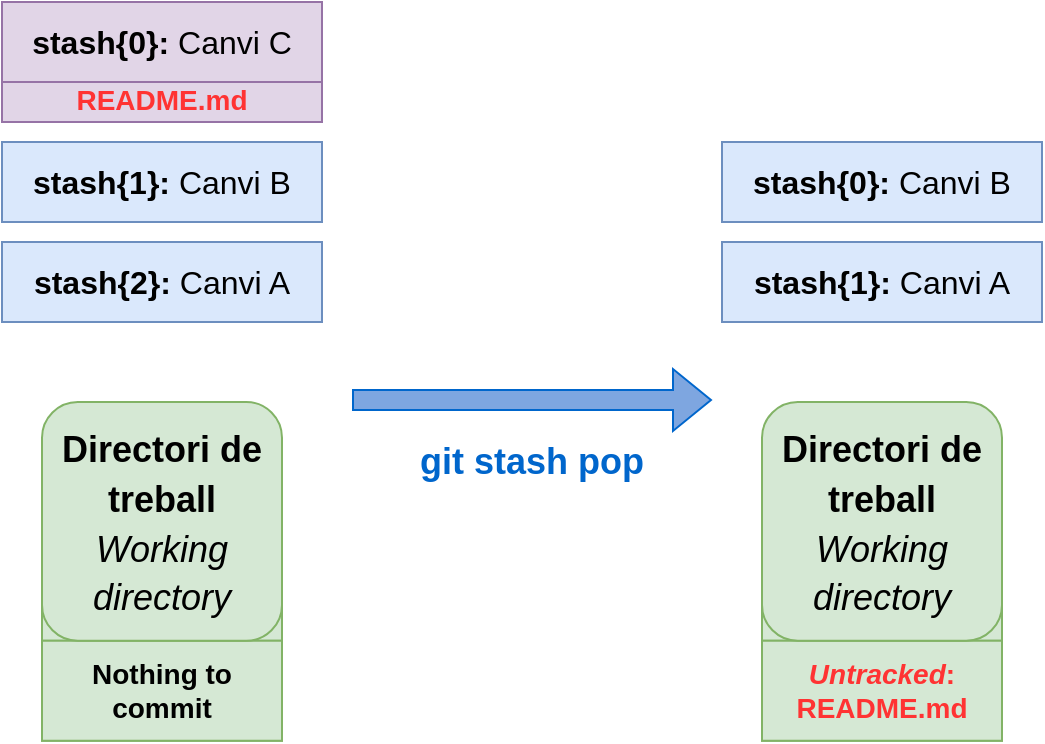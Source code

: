 <mxfile version="24.8.0">
  <diagram name="Pàgina-1" id="oMXp2A7B2WiK8wNI1ypx">
    <mxGraphModel dx="1434" dy="754" grid="1" gridSize="10" guides="1" tooltips="1" connect="1" arrows="1" fold="1" page="1" pageScale="1" pageWidth="827" pageHeight="1169" math="0" shadow="0">
      <root>
        <mxCell id="0" />
        <mxCell id="1" parent="0" />
        <mxCell id="DcFeNVow8eWx_2YF7XhF-1" value="&lt;font style=&quot;font-size: 16px;&quot;&gt;&lt;b&gt;stash{0}:&lt;/b&gt; Canvi B&lt;/font&gt;" style="rounded=0;whiteSpace=wrap;html=1;fillColor=#dae8fc;strokeColor=#6c8ebf;" parent="1" vertex="1">
          <mxGeometry x="880" y="190" width="160" height="40" as="geometry" />
        </mxCell>
        <mxCell id="DcFeNVow8eWx_2YF7XhF-2" value="&lt;font style=&quot;font-size: 16px;&quot;&gt;&lt;b&gt;stash{1}:&lt;/b&gt; Canvi A&lt;/font&gt;" style="rounded=0;whiteSpace=wrap;html=1;fillColor=#dae8fc;strokeColor=#6c8ebf;" parent="1" vertex="1">
          <mxGeometry x="880" y="240" width="160" height="40" as="geometry" />
        </mxCell>
        <mxCell id="DcFeNVow8eWx_2YF7XhF-8" value="List" style="swimlane;fontStyle=0;childLayout=stackLayout;horizontal=1;startSize=30;horizontalStack=0;resizeParent=1;resizeParentMax=0;resizeLast=0;collapsible=1;marginBottom=0;whiteSpace=wrap;html=1;fillColor=#d5e8d4;strokeColor=#82b366;" parent="1" vertex="1">
          <mxGeometry x="900" y="409.37" width="120" height="80" as="geometry">
            <mxRectangle x="10" y="380.63" width="60" height="30" as="alternateBounds" />
          </mxGeometry>
        </mxCell>
        <mxCell id="DcFeNVow8eWx_2YF7XhF-9" value="&lt;i&gt;Untracked&lt;/i&gt;: README.md" style="text;strokeColor=#82b366;fillColor=#d5e8d4;align=center;verticalAlign=middle;spacingLeft=4;spacingRight=4;overflow=hidden;points=[[0,0.5],[1,0.5]];portConstraint=eastwest;rotatable=0;whiteSpace=wrap;html=1;fontStyle=1;fontSize=14;fontColor=#FF3333;" parent="DcFeNVow8eWx_2YF7XhF-8" vertex="1">
          <mxGeometry y="30" width="120" height="50" as="geometry" />
        </mxCell>
        <mxCell id="DcFeNVow8eWx_2YF7XhF-10" value="&lt;b style=&quot;border-color: var(--border-color); font-size: 18px;&quot;&gt;Directori de treball&lt;/b&gt;&lt;br style=&quot;border-color: var(--border-color); font-size: 18px;&quot;&gt;&lt;i style=&quot;border-color: var(--border-color); font-size: 18px;&quot;&gt;Working directory&lt;/i&gt;" style="rounded=1;whiteSpace=wrap;html=1;fontSize=20;fillColor=#d5e8d4;strokeColor=#82b366;" parent="1" vertex="1">
          <mxGeometry x="900" y="320" width="120" height="119.37" as="geometry" />
        </mxCell>
        <mxCell id="DcFeNVow8eWx_2YF7XhF-11" value="" style="shape=flexArrow;endArrow=classic;html=1;rounded=0;fillColor=#7EA6E0;strokeColor=#0066CC;" parent="1" edge="1">
          <mxGeometry width="50" height="50" relative="1" as="geometry">
            <mxPoint x="695" y="319" as="sourcePoint" />
            <mxPoint x="875" y="319" as="targetPoint" />
          </mxGeometry>
        </mxCell>
        <mxCell id="DcFeNVow8eWx_2YF7XhF-12" value="&lt;b&gt;&lt;font color=&quot;#0066cc&quot; style=&quot;font-size: 18px;&quot;&gt;git stash pop&lt;/font&gt;&lt;/b&gt;" style="text;html=1;align=center;verticalAlign=middle;whiteSpace=wrap;rounded=0;" parent="1" vertex="1">
          <mxGeometry x="680" y="330" width="210" height="40" as="geometry" />
        </mxCell>
        <mxCell id="DcFeNVow8eWx_2YF7XhF-13" value="&lt;font style=&quot;font-size: 16px;&quot;&gt;&lt;b&gt;stash{1}:&lt;/b&gt; Canvi B&lt;/font&gt;" style="rounded=0;whiteSpace=wrap;html=1;fillColor=#dae8fc;strokeColor=#6c8ebf;" parent="1" vertex="1">
          <mxGeometry x="520" y="190" width="160" height="40" as="geometry" />
        </mxCell>
        <mxCell id="DcFeNVow8eWx_2YF7XhF-14" value="&lt;font style=&quot;font-size: 16px;&quot;&gt;&lt;b&gt;stash{2}:&lt;/b&gt; Canvi A&lt;/font&gt;" style="rounded=0;whiteSpace=wrap;html=1;fillColor=#dae8fc;strokeColor=#6c8ebf;" parent="1" vertex="1">
          <mxGeometry x="520" y="240" width="160" height="40" as="geometry" />
        </mxCell>
        <mxCell id="DcFeNVow8eWx_2YF7XhF-15" value="List" style="swimlane;fontStyle=0;childLayout=stackLayout;horizontal=1;startSize=30;horizontalStack=0;resizeParent=1;resizeParentMax=0;resizeLast=0;collapsible=1;marginBottom=0;whiteSpace=wrap;html=1;fillColor=#d5e8d4;strokeColor=#82b366;" parent="1" vertex="1">
          <mxGeometry x="540" y="409.37" width="120" height="80" as="geometry">
            <mxRectangle x="10" y="380.63" width="60" height="30" as="alternateBounds" />
          </mxGeometry>
        </mxCell>
        <mxCell id="DcFeNVow8eWx_2YF7XhF-16" value="&lt;font color=&quot;#000000&quot;&gt;Nothing to commit&lt;/font&gt;" style="text;strokeColor=#82b366;fillColor=#d5e8d4;align=center;verticalAlign=middle;spacingLeft=4;spacingRight=4;overflow=hidden;points=[[0,0.5],[1,0.5]];portConstraint=eastwest;rotatable=0;whiteSpace=wrap;html=1;fontStyle=1;fontSize=14;fontColor=#FF3333;" parent="DcFeNVow8eWx_2YF7XhF-15" vertex="1">
          <mxGeometry y="30" width="120" height="50" as="geometry" />
        </mxCell>
        <mxCell id="DcFeNVow8eWx_2YF7XhF-17" value="&lt;b style=&quot;border-color: var(--border-color); font-size: 18px;&quot;&gt;Directori de treball&lt;/b&gt;&lt;br style=&quot;border-color: var(--border-color); font-size: 18px;&quot;&gt;&lt;i style=&quot;border-color: var(--border-color); font-size: 18px;&quot;&gt;Working directory&lt;/i&gt;" style="rounded=1;whiteSpace=wrap;html=1;fontSize=20;fillColor=#d5e8d4;strokeColor=#82b366;" parent="1" vertex="1">
          <mxGeometry x="540" y="320" width="120" height="119.37" as="geometry" />
        </mxCell>
        <mxCell id="DcFeNVow8eWx_2YF7XhF-21" value="" style="group" parent="1" vertex="1" connectable="0">
          <mxGeometry x="520" y="120" width="160" height="60" as="geometry" />
        </mxCell>
        <mxCell id="DcFeNVow8eWx_2YF7XhF-18" value="&lt;div&gt;&lt;span style=&quot;color: rgb(255, 51, 51); font-size: 14px; font-weight: 700;&quot;&gt;README.md&lt;/span&gt;&lt;br&gt;&lt;/div&gt;" style="rounded=0;whiteSpace=wrap;html=1;fillColor=#e1d5e7;strokeColor=#9673a6;verticalAlign=bottom;" parent="DcFeNVow8eWx_2YF7XhF-21" vertex="1">
          <mxGeometry width="160" height="60" as="geometry" />
        </mxCell>
        <mxCell id="DcFeNVow8eWx_2YF7XhF-20" value="&lt;font style=&quot;font-size: 16px;&quot;&gt;&lt;b&gt;stash{0}:&lt;/b&gt; Canvi C&lt;/font&gt;" style="rounded=0;whiteSpace=wrap;html=1;fillColor=#e1d5e7;strokeColor=#9673a6;" parent="DcFeNVow8eWx_2YF7XhF-21" vertex="1">
          <mxGeometry width="160" height="40" as="geometry" />
        </mxCell>
      </root>
    </mxGraphModel>
  </diagram>
</mxfile>
